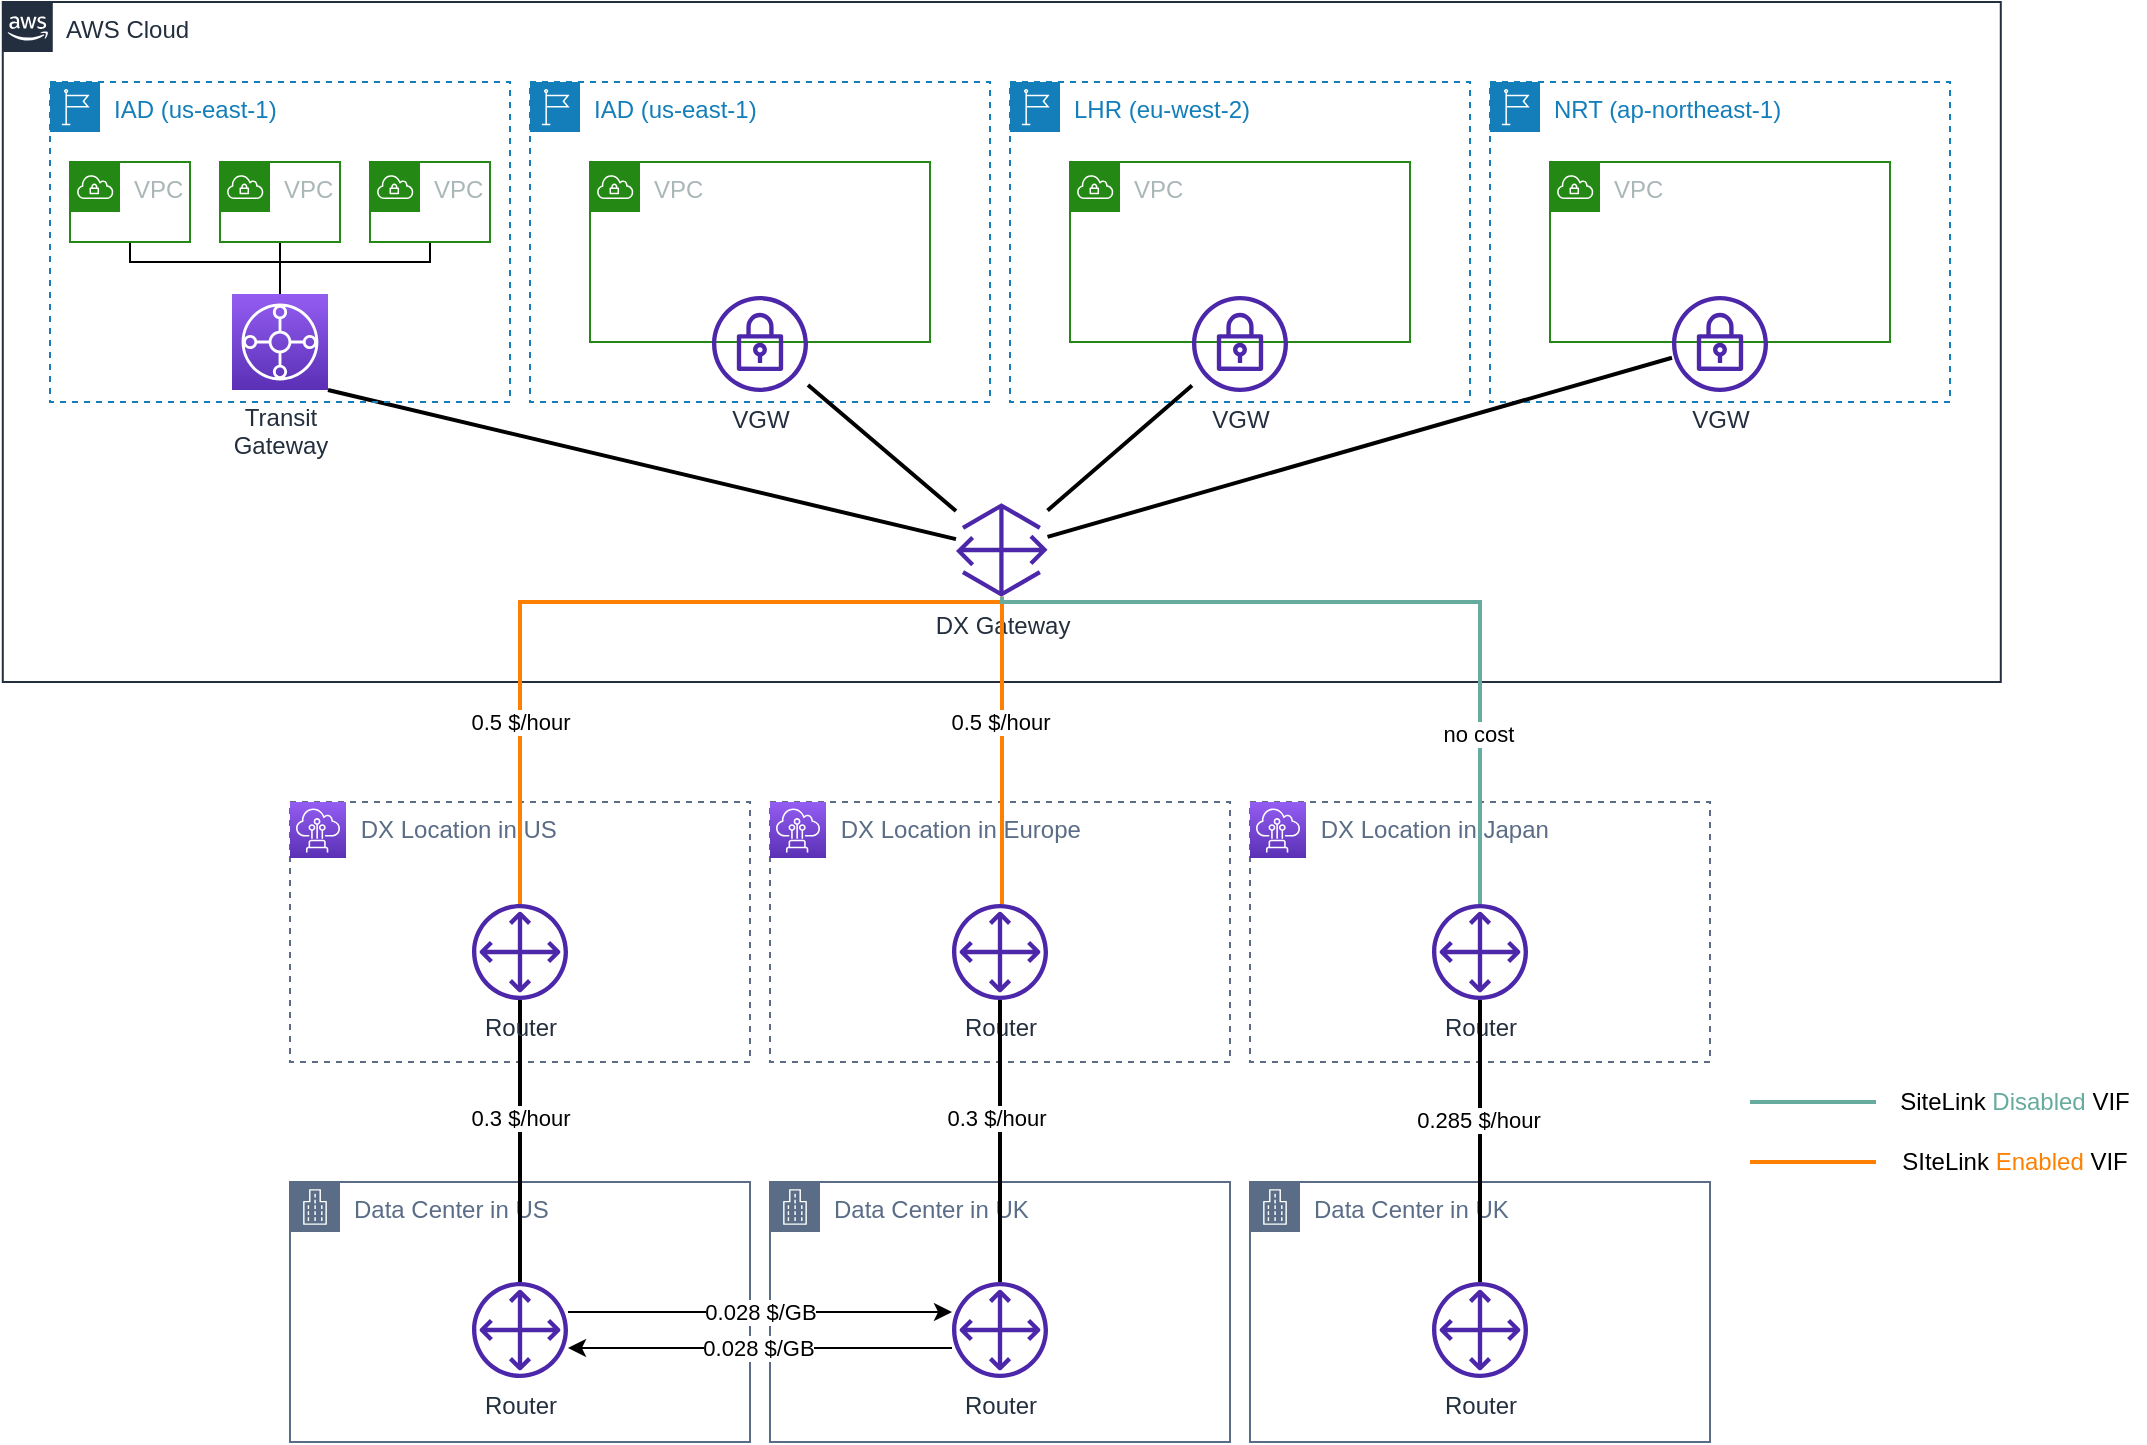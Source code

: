 <mxfile version="16.4.0" type="device"><diagram id="8qDiVS8zbWuNgXf875Ai" name="第 1 页"><mxGraphModel dx="1933" dy="1003" grid="1" gridSize="10" guides="1" tooltips="1" connect="1" arrows="1" fold="1" page="1" pageScale="1" pageWidth="827" pageHeight="1169" math="0" shadow="0"><root><mxCell id="0"/><mxCell id="1" parent="0"/><mxCell id="cxVLBoi40GSwMfy_S73M-43" value="" style="edgeStyle=none;rounded=0;orthogonalLoop=1;jettySize=auto;html=1;endArrow=none;endFill=0;strokeColor=#000000;strokeWidth=2;" edge="1" parent="1" source="cxVLBoi40GSwMfy_S73M-32" target="cxVLBoi40GSwMfy_S73M-39"><mxGeometry relative="1" as="geometry"/></mxCell><mxCell id="cxVLBoi40GSwMfy_S73M-32" value="          DX Location in US" style="fillColor=none;strokeColor=#5A6C86;dashed=1;verticalAlign=top;fontStyle=0;fontColor=#5A6C86;align=left;" vertex="1" parent="1"><mxGeometry x="30" y="510" width="230" height="130" as="geometry"/></mxCell><mxCell id="cxVLBoi40GSwMfy_S73M-28" value="AWS Cloud" style="points=[[0,0],[0.25,0],[0.5,0],[0.75,0],[1,0],[1,0.25],[1,0.5],[1,0.75],[1,1],[0.75,1],[0.5,1],[0.25,1],[0,1],[0,0.75],[0,0.5],[0,0.25]];outlineConnect=0;gradientColor=none;html=1;whiteSpace=wrap;fontSize=12;fontStyle=0;container=1;pointerEvents=0;collapsible=0;recursiveResize=0;shape=mxgraph.aws4.group;grIcon=mxgraph.aws4.group_aws_cloud_alt;strokeColor=#232F3E;fillColor=none;verticalAlign=top;align=left;spacingLeft=30;fontColor=#232F3E;dashed=0;" vertex="1" parent="1"><mxGeometry x="-113.61" y="110" width="999" height="340" as="geometry"/></mxCell><mxCell id="cxVLBoi40GSwMfy_S73M-4" value="" style="group" vertex="1" connectable="0" parent="1"><mxGeometry x="150" y="150" width="230" height="160" as="geometry"/></mxCell><mxCell id="cxVLBoi40GSwMfy_S73M-1" value="IAD (us-east-1)" style="points=[[0,0],[0.25,0],[0.5,0],[0.75,0],[1,0],[1,0.25],[1,0.5],[1,0.75],[1,1],[0.75,1],[0.5,1],[0.25,1],[0,1],[0,0.75],[0,0.5],[0,0.25]];outlineConnect=0;gradientColor=none;html=1;whiteSpace=wrap;fontSize=12;fontStyle=0;container=0;pointerEvents=0;collapsible=0;recursiveResize=0;shape=mxgraph.aws4.group;grIcon=mxgraph.aws4.group_region;strokeColor=#147EBA;fillColor=none;verticalAlign=top;align=left;spacingLeft=30;fontColor=#147EBA;dashed=1;" vertex="1" parent="cxVLBoi40GSwMfy_S73M-4"><mxGeometry width="230" height="160" as="geometry"/></mxCell><mxCell id="cxVLBoi40GSwMfy_S73M-2" value="VPC" style="points=[[0,0],[0.25,0],[0.5,0],[0.75,0],[1,0],[1,0.25],[1,0.5],[1,0.75],[1,1],[0.75,1],[0.5,1],[0.25,1],[0,1],[0,0.75],[0,0.5],[0,0.25]];outlineConnect=0;gradientColor=none;html=1;whiteSpace=wrap;fontSize=12;fontStyle=0;container=0;pointerEvents=0;collapsible=0;recursiveResize=0;shape=mxgraph.aws4.group;grIcon=mxgraph.aws4.group_vpc;strokeColor=#248814;fillColor=none;verticalAlign=top;align=left;spacingLeft=30;fontColor=#AAB7B8;dashed=0;" vertex="1" parent="cxVLBoi40GSwMfy_S73M-4"><mxGeometry x="30" y="40" width="170" height="90" as="geometry"/></mxCell><mxCell id="cxVLBoi40GSwMfy_S73M-3" value="VGW" style="sketch=0;outlineConnect=0;fontColor=#232F3E;gradientColor=none;fillColor=#4D27AA;strokeColor=none;dashed=0;verticalLabelPosition=bottom;verticalAlign=top;align=center;html=1;fontSize=12;fontStyle=0;aspect=fixed;pointerEvents=1;shape=mxgraph.aws4.vpn_gateway;" vertex="1" parent="cxVLBoi40GSwMfy_S73M-4"><mxGeometry x="91" y="107" width="48" height="48" as="geometry"/></mxCell><mxCell id="cxVLBoi40GSwMfy_S73M-5" value="" style="group" vertex="1" connectable="0" parent="1"><mxGeometry x="390" y="150" width="230" height="160" as="geometry"/></mxCell><mxCell id="cxVLBoi40GSwMfy_S73M-6" value="LHR (eu-west-2)" style="points=[[0,0],[0.25,0],[0.5,0],[0.75,0],[1,0],[1,0.25],[1,0.5],[1,0.75],[1,1],[0.75,1],[0.5,1],[0.25,1],[0,1],[0,0.75],[0,0.5],[0,0.25]];outlineConnect=0;gradientColor=none;html=1;whiteSpace=wrap;fontSize=12;fontStyle=0;container=0;pointerEvents=0;collapsible=0;recursiveResize=0;shape=mxgraph.aws4.group;grIcon=mxgraph.aws4.group_region;strokeColor=#147EBA;fillColor=none;verticalAlign=top;align=left;spacingLeft=30;fontColor=#147EBA;dashed=1;" vertex="1" parent="cxVLBoi40GSwMfy_S73M-5"><mxGeometry width="230" height="160" as="geometry"/></mxCell><mxCell id="cxVLBoi40GSwMfy_S73M-7" value="VPC" style="points=[[0,0],[0.25,0],[0.5,0],[0.75,0],[1,0],[1,0.25],[1,0.5],[1,0.75],[1,1],[0.75,1],[0.5,1],[0.25,1],[0,1],[0,0.75],[0,0.5],[0,0.25]];outlineConnect=0;gradientColor=none;html=1;whiteSpace=wrap;fontSize=12;fontStyle=0;container=0;pointerEvents=0;collapsible=0;recursiveResize=0;shape=mxgraph.aws4.group;grIcon=mxgraph.aws4.group_vpc;strokeColor=#248814;fillColor=none;verticalAlign=top;align=left;spacingLeft=30;fontColor=#AAB7B8;dashed=0;" vertex="1" parent="cxVLBoi40GSwMfy_S73M-5"><mxGeometry x="30" y="40" width="170" height="90" as="geometry"/></mxCell><mxCell id="cxVLBoi40GSwMfy_S73M-8" value="VGW" style="sketch=0;outlineConnect=0;fontColor=#232F3E;gradientColor=none;fillColor=#4D27AA;strokeColor=none;dashed=0;verticalLabelPosition=bottom;verticalAlign=top;align=center;html=1;fontSize=12;fontStyle=0;aspect=fixed;pointerEvents=1;shape=mxgraph.aws4.vpn_gateway;" vertex="1" parent="cxVLBoi40GSwMfy_S73M-5"><mxGeometry x="91" y="107" width="48" height="48" as="geometry"/></mxCell><mxCell id="cxVLBoi40GSwMfy_S73M-9" value="" style="group" vertex="1" connectable="0" parent="1"><mxGeometry x="630" y="150" width="230" height="160" as="geometry"/></mxCell><mxCell id="cxVLBoi40GSwMfy_S73M-10" value="NRT (ap-northeast-1)" style="points=[[0,0],[0.25,0],[0.5,0],[0.75,0],[1,0],[1,0.25],[1,0.5],[1,0.75],[1,1],[0.75,1],[0.5,1],[0.25,1],[0,1],[0,0.75],[0,0.5],[0,0.25]];outlineConnect=0;gradientColor=none;html=1;whiteSpace=wrap;fontSize=12;fontStyle=0;container=0;pointerEvents=0;collapsible=0;recursiveResize=0;shape=mxgraph.aws4.group;grIcon=mxgraph.aws4.group_region;strokeColor=#147EBA;fillColor=none;verticalAlign=top;align=left;spacingLeft=30;fontColor=#147EBA;dashed=1;" vertex="1" parent="cxVLBoi40GSwMfy_S73M-9"><mxGeometry width="230" height="160" as="geometry"/></mxCell><mxCell id="cxVLBoi40GSwMfy_S73M-11" value="VPC" style="points=[[0,0],[0.25,0],[0.5,0],[0.75,0],[1,0],[1,0.25],[1,0.5],[1,0.75],[1,1],[0.75,1],[0.5,1],[0.25,1],[0,1],[0,0.75],[0,0.5],[0,0.25]];outlineConnect=0;gradientColor=none;html=1;whiteSpace=wrap;fontSize=12;fontStyle=0;container=0;pointerEvents=0;collapsible=0;recursiveResize=0;shape=mxgraph.aws4.group;grIcon=mxgraph.aws4.group_vpc;strokeColor=#248814;fillColor=none;verticalAlign=top;align=left;spacingLeft=30;fontColor=#AAB7B8;dashed=0;" vertex="1" parent="cxVLBoi40GSwMfy_S73M-9"><mxGeometry x="30" y="40" width="170" height="90" as="geometry"/></mxCell><mxCell id="cxVLBoi40GSwMfy_S73M-12" value="VGW" style="sketch=0;outlineConnect=0;fontColor=#232F3E;gradientColor=none;fillColor=#4D27AA;strokeColor=none;dashed=0;verticalLabelPosition=bottom;verticalAlign=top;align=center;html=1;fontSize=12;fontStyle=0;aspect=fixed;pointerEvents=1;shape=mxgraph.aws4.vpn_gateway;" vertex="1" parent="cxVLBoi40GSwMfy_S73M-9"><mxGeometry x="91" y="107" width="48" height="48" as="geometry"/></mxCell><mxCell id="cxVLBoi40GSwMfy_S73M-13" value="DX Gateway" style="sketch=0;outlineConnect=0;fontColor=#232F3E;gradientColor=none;fillColor=#4D27AA;strokeColor=none;dashed=0;verticalLabelPosition=bottom;verticalAlign=top;align=center;html=1;fontSize=12;fontStyle=0;aspect=fixed;pointerEvents=1;shape=mxgraph.aws4.gateway;" vertex="1" parent="1"><mxGeometry x="363" y="360" width="45.77" height="48" as="geometry"/></mxCell><mxCell id="cxVLBoi40GSwMfy_S73M-24" style="rounded=0;orthogonalLoop=1;jettySize=auto;html=1;endArrow=none;endFill=0;exitX=1;exitY=1;exitDx=0;exitDy=0;exitPerimeter=0;strokeColor=#000000;strokeWidth=2;" edge="1" parent="1" source="cxVLBoi40GSwMfy_S73M-18" target="cxVLBoi40GSwMfy_S73M-13"><mxGeometry relative="1" as="geometry"/></mxCell><mxCell id="cxVLBoi40GSwMfy_S73M-18" value="Transit&lt;br&gt;Gateway" style="sketch=0;points=[[0,0,0],[0.25,0,0],[0.5,0,0],[0.75,0,0],[1,0,0],[0,1,0],[0.25,1,0],[0.5,1,0],[0.75,1,0],[1,1,0],[0,0.25,0],[0,0.5,0],[0,0.75,0],[1,0.25,0],[1,0.5,0],[1,0.75,0]];outlineConnect=0;fontColor=#232F3E;gradientColor=#945DF2;gradientDirection=north;fillColor=#5A30B5;strokeColor=#ffffff;dashed=0;verticalLabelPosition=bottom;verticalAlign=top;align=center;html=1;fontSize=12;fontStyle=0;aspect=fixed;shape=mxgraph.aws4.resourceIcon;resIcon=mxgraph.aws4.transit_gateway;" vertex="1" parent="1"><mxGeometry x="1" y="256" width="48" height="48" as="geometry"/></mxCell><mxCell id="cxVLBoi40GSwMfy_S73M-15" value="IAD (us-east-1)" style="points=[[0,0],[0.25,0],[0.5,0],[0.75,0],[1,0],[1,0.25],[1,0.5],[1,0.75],[1,1],[0.75,1],[0.5,1],[0.25,1],[0,1],[0,0.75],[0,0.5],[0,0.25]];outlineConnect=0;gradientColor=none;html=1;whiteSpace=wrap;fontSize=12;fontStyle=0;container=0;pointerEvents=0;collapsible=0;recursiveResize=0;shape=mxgraph.aws4.group;grIcon=mxgraph.aws4.group_region;strokeColor=#147EBA;fillColor=none;verticalAlign=top;align=left;spacingLeft=30;fontColor=#147EBA;dashed=1;" vertex="1" parent="1"><mxGeometry x="-90" y="150" width="230" height="160" as="geometry"/></mxCell><mxCell id="cxVLBoi40GSwMfy_S73M-21" style="edgeStyle=orthogonalEdgeStyle;rounded=0;orthogonalLoop=1;jettySize=auto;html=1;entryX=0.5;entryY=0;entryDx=0;entryDy=0;entryPerimeter=0;endArrow=none;endFill=0;" edge="1" parent="1" source="cxVLBoi40GSwMfy_S73M-16" target="cxVLBoi40GSwMfy_S73M-18"><mxGeometry relative="1" as="geometry"><Array as="points"><mxPoint x="-50" y="240"/><mxPoint x="25" y="240"/></Array></mxGeometry></mxCell><mxCell id="cxVLBoi40GSwMfy_S73M-16" value="VPC" style="points=[[0,0],[0.25,0],[0.5,0],[0.75,0],[1,0],[1,0.25],[1,0.5],[1,0.75],[1,1],[0.75,1],[0.5,1],[0.25,1],[0,1],[0,0.75],[0,0.5],[0,0.25]];outlineConnect=0;gradientColor=none;html=1;whiteSpace=wrap;fontSize=12;fontStyle=0;container=0;pointerEvents=0;collapsible=0;recursiveResize=0;shape=mxgraph.aws4.group;grIcon=mxgraph.aws4.group_vpc;strokeColor=#248814;fillColor=none;verticalAlign=top;align=left;spacingLeft=30;fontColor=#AAB7B8;dashed=0;" vertex="1" parent="1"><mxGeometry x="-80" y="190" width="60" height="40" as="geometry"/></mxCell><mxCell id="cxVLBoi40GSwMfy_S73M-22" style="edgeStyle=orthogonalEdgeStyle;rounded=0;orthogonalLoop=1;jettySize=auto;html=1;entryX=0.5;entryY=0;entryDx=0;entryDy=0;entryPerimeter=0;endArrow=none;endFill=0;" edge="1" parent="1" source="cxVLBoi40GSwMfy_S73M-19" target="cxVLBoi40GSwMfy_S73M-18"><mxGeometry relative="1" as="geometry"/></mxCell><mxCell id="cxVLBoi40GSwMfy_S73M-19" value="VPC" style="points=[[0,0],[0.25,0],[0.5,0],[0.75,0],[1,0],[1,0.25],[1,0.5],[1,0.75],[1,1],[0.75,1],[0.5,1],[0.25,1],[0,1],[0,0.75],[0,0.5],[0,0.25]];outlineConnect=0;gradientColor=none;html=1;whiteSpace=wrap;fontSize=12;fontStyle=0;container=0;pointerEvents=0;collapsible=0;recursiveResize=0;shape=mxgraph.aws4.group;grIcon=mxgraph.aws4.group_vpc;strokeColor=#248814;fillColor=none;verticalAlign=top;align=left;spacingLeft=30;fontColor=#AAB7B8;dashed=0;" vertex="1" parent="1"><mxGeometry x="-5" y="190" width="60" height="40" as="geometry"/></mxCell><mxCell id="cxVLBoi40GSwMfy_S73M-23" style="edgeStyle=orthogonalEdgeStyle;rounded=0;orthogonalLoop=1;jettySize=auto;html=1;entryX=0.5;entryY=0;entryDx=0;entryDy=0;entryPerimeter=0;endArrow=none;endFill=0;" edge="1" parent="1" source="cxVLBoi40GSwMfy_S73M-20" target="cxVLBoi40GSwMfy_S73M-18"><mxGeometry relative="1" as="geometry"><Array as="points"><mxPoint x="100" y="240"/><mxPoint x="25" y="240"/></Array></mxGeometry></mxCell><mxCell id="cxVLBoi40GSwMfy_S73M-20" value="VPC" style="points=[[0,0],[0.25,0],[0.5,0],[0.75,0],[1,0],[1,0.25],[1,0.5],[1,0.75],[1,1],[0.75,1],[0.5,1],[0.25,1],[0,1],[0,0.75],[0,0.5],[0,0.25]];outlineConnect=0;gradientColor=none;html=1;whiteSpace=wrap;fontSize=12;fontStyle=0;container=0;pointerEvents=0;collapsible=0;recursiveResize=0;shape=mxgraph.aws4.group;grIcon=mxgraph.aws4.group_vpc;strokeColor=#248814;fillColor=none;verticalAlign=top;align=left;spacingLeft=30;fontColor=#AAB7B8;dashed=0;" vertex="1" parent="1"><mxGeometry x="70" y="190" width="60" height="40" as="geometry"/></mxCell><mxCell id="cxVLBoi40GSwMfy_S73M-25" style="edgeStyle=none;rounded=0;orthogonalLoop=1;jettySize=auto;html=1;endArrow=none;endFill=0;strokeColor=#000000;strokeWidth=2;" edge="1" parent="1" source="cxVLBoi40GSwMfy_S73M-3" target="cxVLBoi40GSwMfy_S73M-13"><mxGeometry relative="1" as="geometry"/></mxCell><mxCell id="cxVLBoi40GSwMfy_S73M-26" style="edgeStyle=none;rounded=0;orthogonalLoop=1;jettySize=auto;html=1;endArrow=none;endFill=0;strokeColor=#000000;strokeWidth=2;" edge="1" parent="1" source="cxVLBoi40GSwMfy_S73M-8" target="cxVLBoi40GSwMfy_S73M-13"><mxGeometry relative="1" as="geometry"/></mxCell><mxCell id="cxVLBoi40GSwMfy_S73M-27" style="edgeStyle=none;rounded=0;orthogonalLoop=1;jettySize=auto;html=1;endArrow=none;endFill=0;fillColor=#ffe6cc;strokeColor=#000000;strokeWidth=2;" edge="1" parent="1" source="cxVLBoi40GSwMfy_S73M-12" target="cxVLBoi40GSwMfy_S73M-13"><mxGeometry relative="1" as="geometry"/></mxCell><mxCell id="cxVLBoi40GSwMfy_S73M-31" value="Data Center in US" style="points=[[0,0],[0.25,0],[0.5,0],[0.75,0],[1,0],[1,0.25],[1,0.5],[1,0.75],[1,1],[0.75,1],[0.5,1],[0.25,1],[0,1],[0,0.75],[0,0.5],[0,0.25]];outlineConnect=0;gradientColor=none;html=1;whiteSpace=wrap;fontSize=12;fontStyle=0;container=1;pointerEvents=0;collapsible=0;recursiveResize=0;shape=mxgraph.aws4.group;grIcon=mxgraph.aws4.group_corporate_data_center;strokeColor=#5A6C86;fillColor=none;verticalAlign=top;align=left;spacingLeft=30;fontColor=#5A6C86;dashed=0;" vertex="1" parent="1"><mxGeometry x="30" y="700" width="230" height="130" as="geometry"/></mxCell><mxCell id="cxVLBoi40GSwMfy_S73M-39" value="Router" style="sketch=0;outlineConnect=0;fontColor=#232F3E;gradientColor=none;fillColor=#4D27AA;strokeColor=none;dashed=0;verticalLabelPosition=bottom;verticalAlign=top;align=center;html=1;fontSize=12;fontStyle=0;aspect=fixed;pointerEvents=1;shape=mxgraph.aws4.customer_gateway;" vertex="1" parent="cxVLBoi40GSwMfy_S73M-31"><mxGeometry x="91" y="50" width="48" height="48" as="geometry"/></mxCell><mxCell id="cxVLBoi40GSwMfy_S73M-34" value="" style="group" vertex="1" connectable="0" parent="1"><mxGeometry x="270" y="510" width="230" height="130" as="geometry"/></mxCell><mxCell id="cxVLBoi40GSwMfy_S73M-37" value="          DX Location in Europe" style="fillColor=none;strokeColor=#5A6C86;dashed=1;verticalAlign=top;fontStyle=0;fontColor=#5A6C86;align=left;" vertex="1" parent="cxVLBoi40GSwMfy_S73M-34"><mxGeometry width="230" height="130" as="geometry"/></mxCell><mxCell id="cxVLBoi40GSwMfy_S73M-35" value="Router" style="sketch=0;outlineConnect=0;fontColor=#232F3E;gradientColor=none;fillColor=#4D27AA;strokeColor=none;dashed=0;verticalLabelPosition=bottom;verticalAlign=top;align=center;html=1;fontSize=12;fontStyle=0;aspect=fixed;pointerEvents=1;shape=mxgraph.aws4.customer_gateway;" vertex="1" parent="cxVLBoi40GSwMfy_S73M-34"><mxGeometry x="91" y="51" width="48" height="48" as="geometry"/></mxCell><mxCell id="cxVLBoi40GSwMfy_S73M-36" value="" style="sketch=0;points=[[0,0,0],[0.25,0,0],[0.5,0,0],[0.75,0,0],[1,0,0],[0,1,0],[0.25,1,0],[0.5,1,0],[0.75,1,0],[1,1,0],[0,0.25,0],[0,0.5,0],[0,0.75,0],[1,0.25,0],[1,0.5,0],[1,0.75,0]];outlineConnect=0;fontColor=#232F3E;gradientColor=#945DF2;gradientDirection=north;fillColor=#5A30B5;strokeColor=#ffffff;dashed=0;verticalLabelPosition=bottom;verticalAlign=top;align=center;html=1;fontSize=12;fontStyle=0;aspect=fixed;shape=mxgraph.aws4.resourceIcon;resIcon=mxgraph.aws4.direct_connect;" vertex="1" parent="cxVLBoi40GSwMfy_S73M-34"><mxGeometry width="28" height="28" as="geometry"/></mxCell><mxCell id="cxVLBoi40GSwMfy_S73M-38" value="Data Center in UK" style="points=[[0,0],[0.25,0],[0.5,0],[0.75,0],[1,0],[1,0.25],[1,0.5],[1,0.75],[1,1],[0.75,1],[0.5,1],[0.25,1],[0,1],[0,0.75],[0,0.5],[0,0.25]];outlineConnect=0;gradientColor=none;html=1;whiteSpace=wrap;fontSize=12;fontStyle=0;container=1;pointerEvents=0;collapsible=0;recursiveResize=0;shape=mxgraph.aws4.group;grIcon=mxgraph.aws4.group_corporate_data_center;strokeColor=#5A6C86;fillColor=none;verticalAlign=top;align=left;spacingLeft=30;fontColor=#5A6C86;dashed=0;" vertex="1" parent="1"><mxGeometry x="270" y="700" width="230" height="130" as="geometry"/></mxCell><mxCell id="cxVLBoi40GSwMfy_S73M-40" value="Router" style="sketch=0;outlineConnect=0;fontColor=#232F3E;gradientColor=none;fillColor=#4D27AA;strokeColor=none;dashed=0;verticalLabelPosition=bottom;verticalAlign=top;align=center;html=1;fontSize=12;fontStyle=0;aspect=fixed;pointerEvents=1;shape=mxgraph.aws4.customer_gateway;" vertex="1" parent="cxVLBoi40GSwMfy_S73M-38"><mxGeometry x="91" y="50" width="48" height="48" as="geometry"/></mxCell><mxCell id="cxVLBoi40GSwMfy_S73M-41" style="edgeStyle=none;rounded=0;orthogonalLoop=1;jettySize=auto;html=1;endArrow=none;endFill=0;strokeColor=#000000;strokeWidth=2;" edge="1" parent="1" source="cxVLBoi40GSwMfy_S73M-29" target="cxVLBoi40GSwMfy_S73M-39"><mxGeometry relative="1" as="geometry"/></mxCell><mxCell id="cxVLBoi40GSwMfy_S73M-66" value="0.3 $/hour" style="edgeLabel;html=1;align=center;verticalAlign=middle;resizable=0;points=[];" vertex="1" connectable="0" parent="cxVLBoi40GSwMfy_S73M-41"><mxGeometry x="-0.163" relative="1" as="geometry"><mxPoint as="offset"/></mxGeometry></mxCell><mxCell id="cxVLBoi40GSwMfy_S73M-44" style="edgeStyle=orthogonalEdgeStyle;rounded=0;orthogonalLoop=1;jettySize=auto;html=1;endArrow=none;endFill=0;strokeColor=#FF8000;strokeWidth=2;" edge="1" parent="1" source="cxVLBoi40GSwMfy_S73M-29" target="cxVLBoi40GSwMfy_S73M-13"><mxGeometry relative="1" as="geometry"><Array as="points"><mxPoint x="145" y="410"/><mxPoint x="386" y="410"/></Array></mxGeometry></mxCell><mxCell id="cxVLBoi40GSwMfy_S73M-64" value="0.5 $/hour" style="edgeLabel;html=1;align=center;verticalAlign=middle;resizable=0;points=[];" vertex="1" connectable="0" parent="cxVLBoi40GSwMfy_S73M-44"><mxGeometry x="-0.539" relative="1" as="geometry"><mxPoint as="offset"/></mxGeometry></mxCell><mxCell id="cxVLBoi40GSwMfy_S73M-29" value="Router" style="sketch=0;outlineConnect=0;fontColor=#232F3E;gradientColor=none;fillColor=#4D27AA;strokeColor=none;dashed=0;verticalLabelPosition=bottom;verticalAlign=top;align=center;html=1;fontSize=12;fontStyle=0;aspect=fixed;pointerEvents=1;shape=mxgraph.aws4.customer_gateway;" vertex="1" parent="1"><mxGeometry x="121" y="561" width="48" height="48" as="geometry"/></mxCell><mxCell id="cxVLBoi40GSwMfy_S73M-30" value="" style="sketch=0;points=[[0,0,0],[0.25,0,0],[0.5,0,0],[0.75,0,0],[1,0,0],[0,1,0],[0.25,1,0],[0.5,1,0],[0.75,1,0],[1,1,0],[0,0.25,0],[0,0.5,0],[0,0.75,0],[1,0.25,0],[1,0.5,0],[1,0.75,0]];outlineConnect=0;fontColor=#232F3E;gradientColor=#945DF2;gradientDirection=north;fillColor=#5A30B5;strokeColor=#ffffff;dashed=0;verticalLabelPosition=bottom;verticalAlign=top;align=center;html=1;fontSize=12;fontStyle=0;aspect=fixed;shape=mxgraph.aws4.resourceIcon;resIcon=mxgraph.aws4.direct_connect;" vertex="1" parent="1"><mxGeometry x="30" y="510" width="28" height="28" as="geometry"/></mxCell><mxCell id="cxVLBoi40GSwMfy_S73M-42" style="edgeStyle=none;rounded=0;orthogonalLoop=1;jettySize=auto;html=1;endArrow=none;endFill=0;strokeColor=#000000;strokeWidth=2;" edge="1" parent="1" source="cxVLBoi40GSwMfy_S73M-35" target="cxVLBoi40GSwMfy_S73M-40"><mxGeometry relative="1" as="geometry"/></mxCell><mxCell id="cxVLBoi40GSwMfy_S73M-67" value="0.3 $/hour" style="edgeLabel;html=1;align=center;verticalAlign=middle;resizable=0;points=[];" vertex="1" connectable="0" parent="cxVLBoi40GSwMfy_S73M-42"><mxGeometry x="-0.22" y="-2" relative="1" as="geometry"><mxPoint y="4" as="offset"/></mxGeometry></mxCell><mxCell id="cxVLBoi40GSwMfy_S73M-45" style="edgeStyle=orthogonalEdgeStyle;rounded=0;orthogonalLoop=1;jettySize=auto;html=1;endArrow=none;endFill=0;strokeColor=#FF8000;strokeWidth=2;" edge="1" parent="1" source="cxVLBoi40GSwMfy_S73M-35" target="cxVLBoi40GSwMfy_S73M-13"><mxGeometry relative="1" as="geometry"><Array as="points"><mxPoint x="386" y="530"/><mxPoint x="386" y="530"/></Array></mxGeometry></mxCell><mxCell id="cxVLBoi40GSwMfy_S73M-65" value="0.5 $/hour" style="edgeLabel;html=1;align=center;verticalAlign=middle;resizable=0;points=[];" vertex="1" connectable="0" parent="cxVLBoi40GSwMfy_S73M-45"><mxGeometry x="0.185" y="1" relative="1" as="geometry"><mxPoint as="offset"/></mxGeometry></mxCell><mxCell id="cxVLBoi40GSwMfy_S73M-51" value="SIteLink &lt;font color=&quot;#ff8000&quot;&gt;Enabled&lt;/font&gt; VIF" style="text;html=1;align=center;verticalAlign=middle;resizable=0;points=[];autosize=1;strokeColor=none;fillColor=none;" vertex="1" parent="1"><mxGeometry x="827" y="680" width="130" height="20" as="geometry"/></mxCell><mxCell id="cxVLBoi40GSwMfy_S73M-52" value="" style="group" vertex="1" connectable="0" parent="1"><mxGeometry x="510" y="510" width="230" height="130" as="geometry"/></mxCell><mxCell id="cxVLBoi40GSwMfy_S73M-53" value="          DX Location in Japan" style="fillColor=none;strokeColor=#5A6C86;dashed=1;verticalAlign=top;fontStyle=0;fontColor=#5A6C86;align=left;" vertex="1" parent="cxVLBoi40GSwMfy_S73M-52"><mxGeometry width="230" height="130" as="geometry"/></mxCell><mxCell id="cxVLBoi40GSwMfy_S73M-54" value="Router" style="sketch=0;outlineConnect=0;fontColor=#232F3E;gradientColor=none;fillColor=#4D27AA;strokeColor=none;dashed=0;verticalLabelPosition=bottom;verticalAlign=top;align=center;html=1;fontSize=12;fontStyle=0;aspect=fixed;pointerEvents=1;shape=mxgraph.aws4.customer_gateway;" vertex="1" parent="cxVLBoi40GSwMfy_S73M-52"><mxGeometry x="91" y="51" width="48" height="48" as="geometry"/></mxCell><mxCell id="cxVLBoi40GSwMfy_S73M-55" value="" style="sketch=0;points=[[0,0,0],[0.25,0,0],[0.5,0,0],[0.75,0,0],[1,0,0],[0,1,0],[0.25,1,0],[0.5,1,0],[0.75,1,0],[1,1,0],[0,0.25,0],[0,0.5,0],[0,0.75,0],[1,0.25,0],[1,0.5,0],[1,0.75,0]];outlineConnect=0;fontColor=#232F3E;gradientColor=#945DF2;gradientDirection=north;fillColor=#5A30B5;strokeColor=#ffffff;dashed=0;verticalLabelPosition=bottom;verticalAlign=top;align=center;html=1;fontSize=12;fontStyle=0;aspect=fixed;shape=mxgraph.aws4.resourceIcon;resIcon=mxgraph.aws4.direct_connect;" vertex="1" parent="cxVLBoi40GSwMfy_S73M-52"><mxGeometry width="28" height="28" as="geometry"/></mxCell><mxCell id="cxVLBoi40GSwMfy_S73M-56" value="Data Center in UK" style="points=[[0,0],[0.25,0],[0.5,0],[0.75,0],[1,0],[1,0.25],[1,0.5],[1,0.75],[1,1],[0.75,1],[0.5,1],[0.25,1],[0,1],[0,0.75],[0,0.5],[0,0.25]];outlineConnect=0;gradientColor=none;html=1;whiteSpace=wrap;fontSize=12;fontStyle=0;container=1;pointerEvents=0;collapsible=0;recursiveResize=0;shape=mxgraph.aws4.group;grIcon=mxgraph.aws4.group_corporate_data_center;strokeColor=#5A6C86;fillColor=none;verticalAlign=top;align=left;spacingLeft=30;fontColor=#5A6C86;dashed=0;" vertex="1" parent="1"><mxGeometry x="510" y="700" width="230" height="130" as="geometry"/></mxCell><mxCell id="cxVLBoi40GSwMfy_S73M-57" value="Router" style="sketch=0;outlineConnect=0;fontColor=#232F3E;gradientColor=none;fillColor=#4D27AA;strokeColor=none;dashed=0;verticalLabelPosition=bottom;verticalAlign=top;align=center;html=1;fontSize=12;fontStyle=0;aspect=fixed;pointerEvents=1;shape=mxgraph.aws4.customer_gateway;" vertex="1" parent="cxVLBoi40GSwMfy_S73M-56"><mxGeometry x="91" y="50" width="48" height="48" as="geometry"/></mxCell><mxCell id="cxVLBoi40GSwMfy_S73M-58" style="edgeStyle=none;rounded=0;orthogonalLoop=1;jettySize=auto;html=1;endArrow=none;endFill=0;strokeColor=#000000;strokeWidth=2;" edge="1" parent="1" source="cxVLBoi40GSwMfy_S73M-54" target="cxVLBoi40GSwMfy_S73M-57"><mxGeometry relative="1" as="geometry"/></mxCell><mxCell id="cxVLBoi40GSwMfy_S73M-68" value="0.285 $/hour" style="edgeLabel;html=1;align=center;verticalAlign=middle;resizable=0;points=[];" vertex="1" connectable="0" parent="cxVLBoi40GSwMfy_S73M-58"><mxGeometry x="-0.163" y="-1" relative="1" as="geometry"><mxPoint y="1" as="offset"/></mxGeometry></mxCell><mxCell id="cxVLBoi40GSwMfy_S73M-59" style="edgeStyle=orthogonalEdgeStyle;rounded=0;orthogonalLoop=1;jettySize=auto;html=1;endArrow=none;endFill=0;strokeColor=#67AB9F;strokeWidth=2;" edge="1" parent="1" source="cxVLBoi40GSwMfy_S73M-54" target="cxVLBoi40GSwMfy_S73M-13"><mxGeometry relative="1" as="geometry"><Array as="points"><mxPoint x="625" y="410"/><mxPoint x="386" y="410"/></Array></mxGeometry></mxCell><mxCell id="cxVLBoi40GSwMfy_S73M-69" value="no cost" style="edgeLabel;html=1;align=center;verticalAlign=middle;resizable=0;points=[];" vertex="1" connectable="0" parent="cxVLBoi40GSwMfy_S73M-59"><mxGeometry x="-0.567" y="1" relative="1" as="geometry"><mxPoint as="offset"/></mxGeometry></mxCell><mxCell id="cxVLBoi40GSwMfy_S73M-61" value="" style="endArrow=none;html=1;rounded=0;strokeColor=#67AB9F;strokeWidth=2;" edge="1" parent="1"><mxGeometry width="50" height="50" relative="1" as="geometry"><mxPoint x="760" y="660" as="sourcePoint"/><mxPoint x="823" y="660" as="targetPoint"/></mxGeometry></mxCell><mxCell id="cxVLBoi40GSwMfy_S73M-62" value="" style="endArrow=none;html=1;rounded=0;strokeColor=#FF8000;strokeWidth=2;" edge="1" parent="1"><mxGeometry width="50" height="50" relative="1" as="geometry"><mxPoint x="760" y="690" as="sourcePoint"/><mxPoint x="823" y="690" as="targetPoint"/></mxGeometry></mxCell><mxCell id="cxVLBoi40GSwMfy_S73M-63" value="SiteLink &lt;font color=&quot;#67ab9f&quot;&gt;Disabled&lt;/font&gt; VIF" style="text;html=1;align=center;verticalAlign=middle;resizable=0;points=[];autosize=1;strokeColor=none;fillColor=none;" vertex="1" parent="1"><mxGeometry x="827" y="650" width="130" height="20" as="geometry"/></mxCell><mxCell id="cxVLBoi40GSwMfy_S73M-70" value="&lt;font color=&quot;#000000&quot;&gt;0.028 $/GB&lt;/font&gt;" style="edgeStyle=orthogonalEdgeStyle;rounded=0;orthogonalLoop=1;jettySize=auto;html=1;fontColor=#FF8000;endArrow=classic;endFill=1;strokeColor=#000000;strokeWidth=1;" edge="1" parent="1"><mxGeometry relative="1" as="geometry"><mxPoint x="169" y="765" as="sourcePoint"/><mxPoint x="361" y="765" as="targetPoint"/></mxGeometry></mxCell><mxCell id="cxVLBoi40GSwMfy_S73M-71" style="edgeStyle=orthogonalEdgeStyle;rounded=0;orthogonalLoop=1;jettySize=auto;html=1;fontColor=#000000;endArrow=classic;endFill=1;strokeColor=#000000;strokeWidth=1;" edge="1" parent="1"><mxGeometry relative="1" as="geometry"><mxPoint x="361" y="783" as="sourcePoint"/><mxPoint x="169" y="783" as="targetPoint"/></mxGeometry></mxCell><mxCell id="cxVLBoi40GSwMfy_S73M-72" value="0.028 $/GB" style="edgeLabel;html=1;align=center;verticalAlign=middle;resizable=0;points=[];fontColor=#000000;" vertex="1" connectable="0" parent="cxVLBoi40GSwMfy_S73M-71"><mxGeometry x="0.01" relative="1" as="geometry"><mxPoint as="offset"/></mxGeometry></mxCell></root></mxGraphModel></diagram></mxfile>